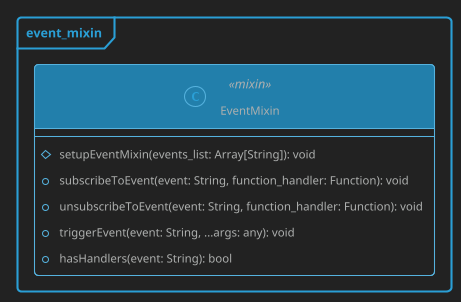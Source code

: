 @startuml event_mixin

'Wav2Bar - Free software for creating audio visualization (motion design) videos
'Copyright (C) 2023  Picorims <picorims.contact@gmail.com>

'This program is free software: you can redistribute it and/or modify
'it under the terms of the GNU General Public License as published by
'the Free Software Foundation, either version 3 of the License, or
'any later version.

'This program is distributed in the hope that it will be useful,
'but WITHOUT ANY WARRANTY; without even the implied warranty of
'MERCHANTABILITY or FITNESS FOR A PARTICULAR PURPOSE.  See the
'GNU General Public License for more details.

'You should have received a copy of the GNU General Public License
'along with this program.  If not, see <https://www.gnu.org/licenses/>.

!theme cyborg-outline
skinparam BackgroundColor #222222
' skinparam groupInheritance 2
skinparam PackageStyle frame

package "event_mixin" {
    class EventMixin <<mixin>> {
        # setupEventMixin(events_list: Array[String]): void
        + subscribeToEvent(event: String, function_handler: Function): void
        + unsubscribeToEvent(event: String, function_handler: Function): void
        + triggerEvent(event: String, ...args: any): void
        + hasHandlers(event: String): bool
    }
}